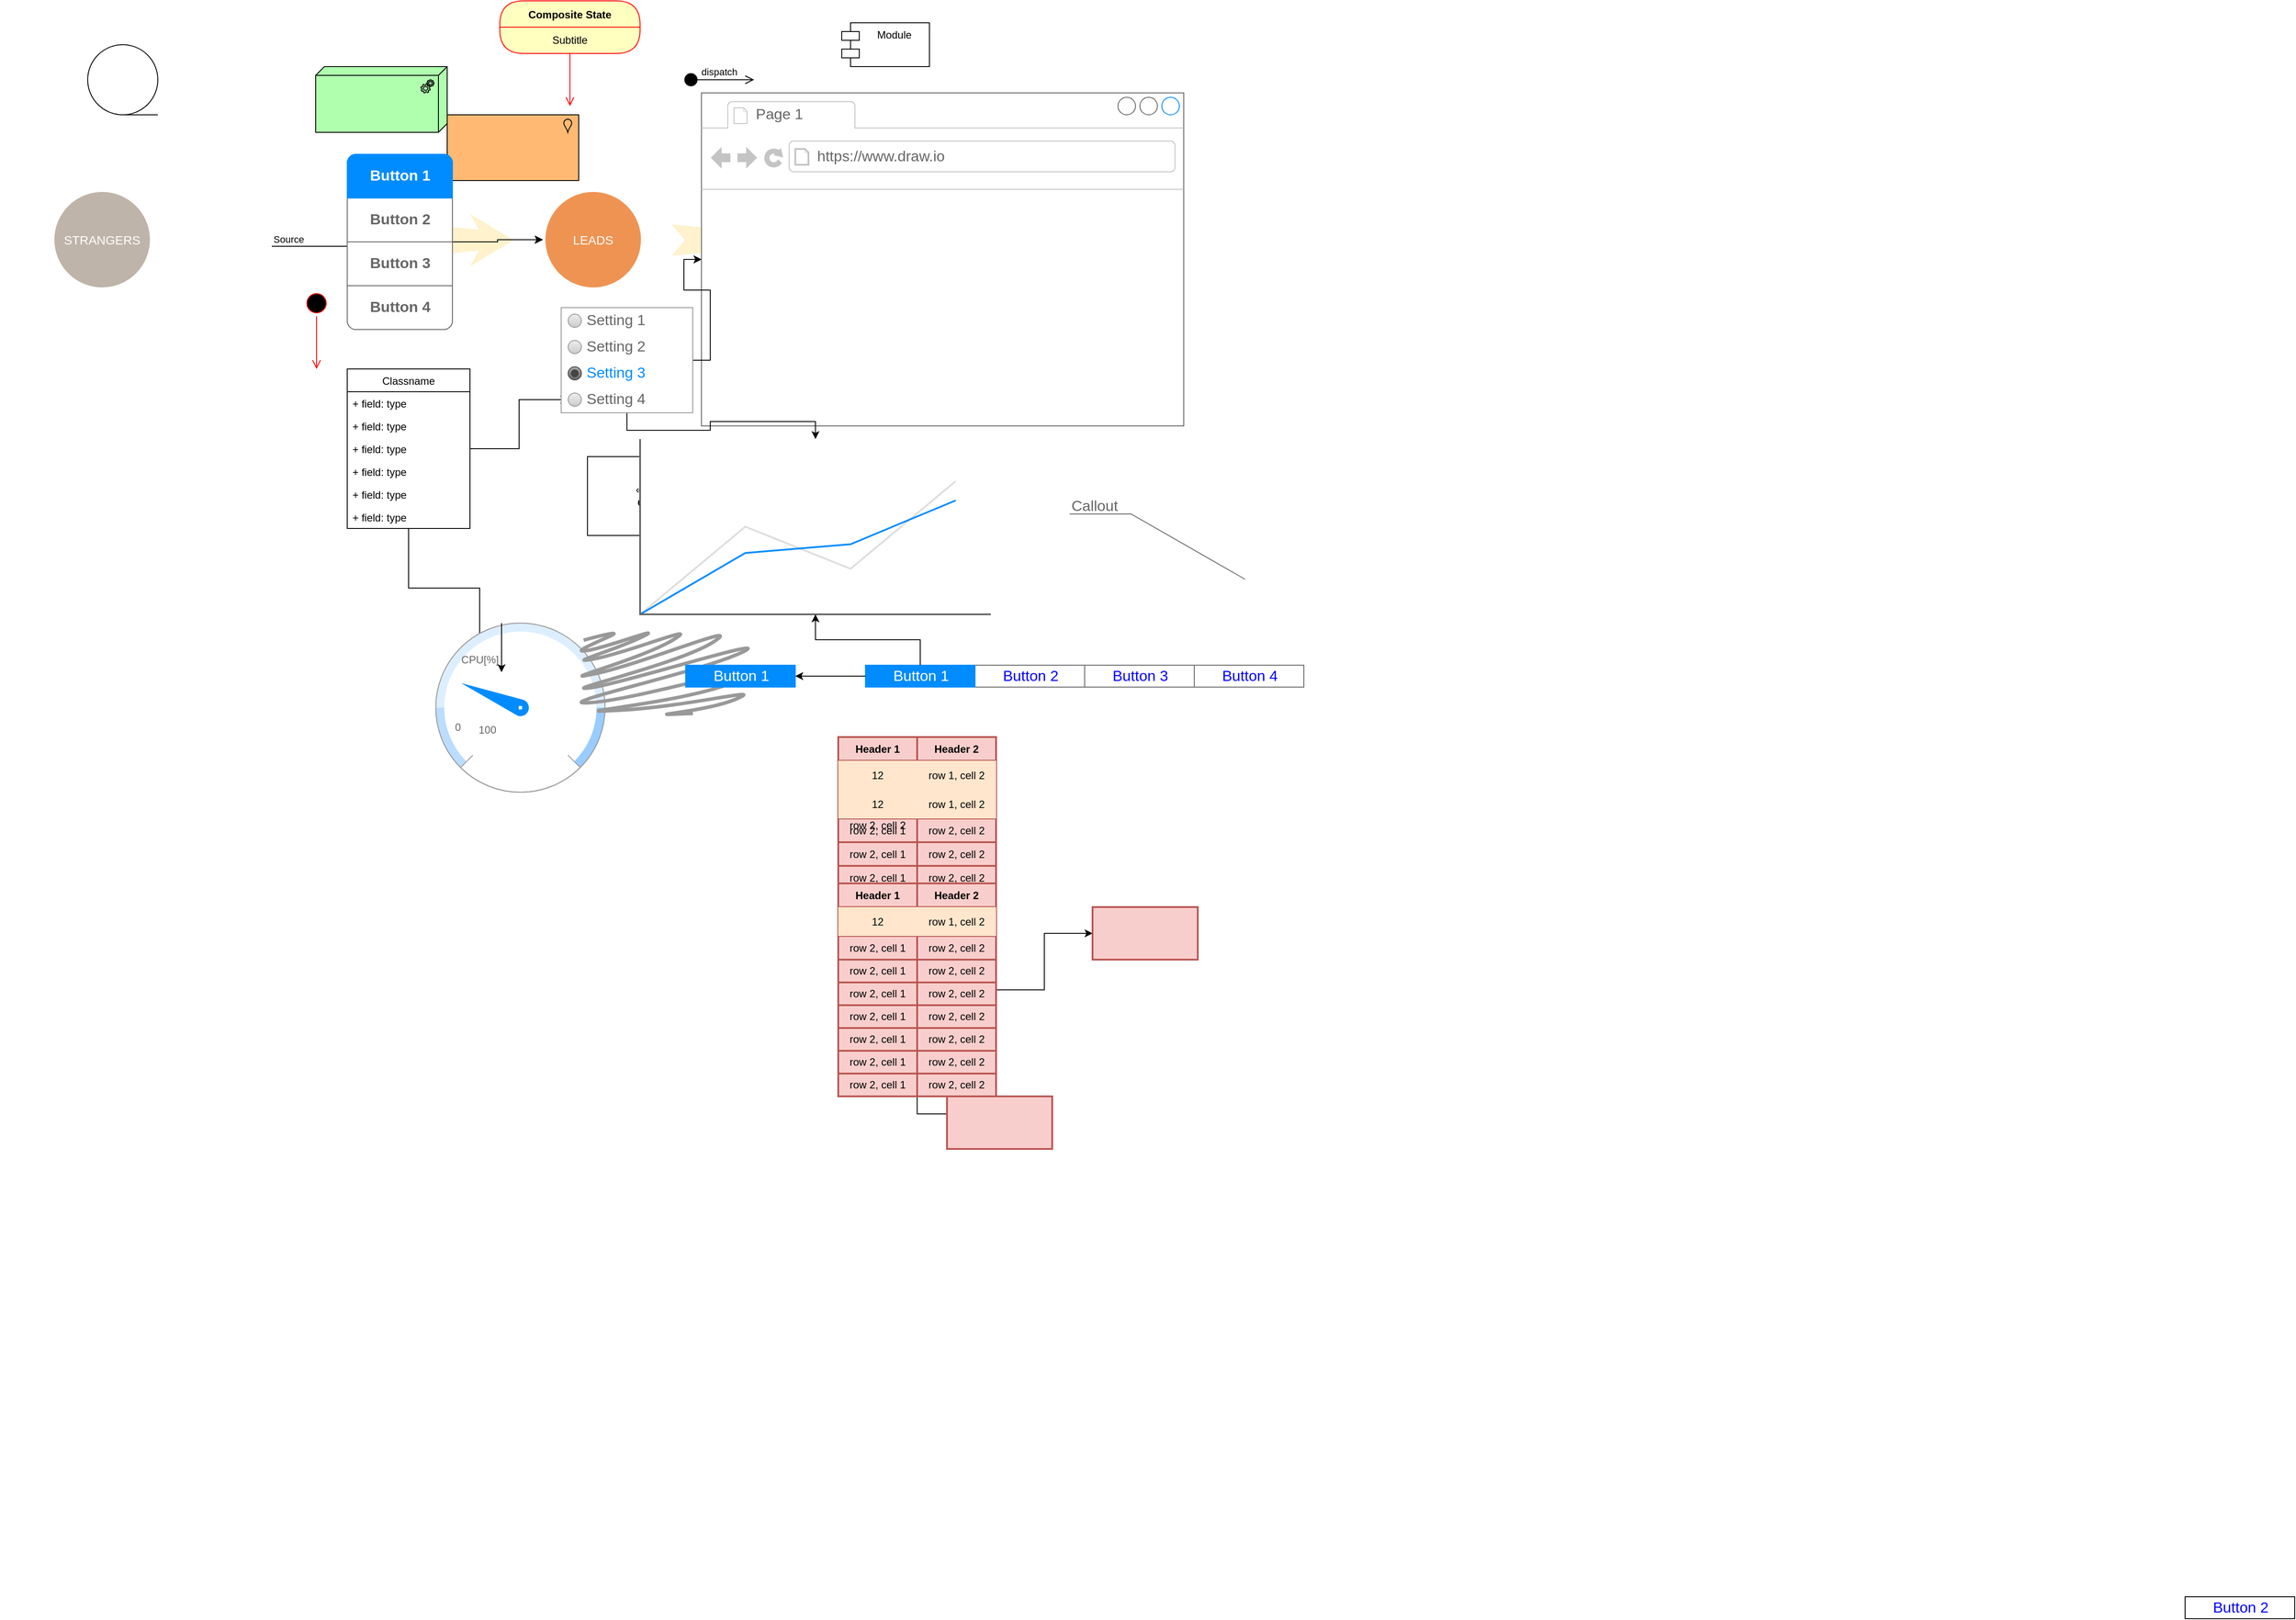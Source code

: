 <mxfile version="20.6.2" type="github">
  <diagram name="Page-1" id="12e1b939-464a-85fe-373e-61e167be1490">
    <mxGraphModel dx="677" dy="490" grid="1" gridSize="10" guides="1" tooltips="1" connect="1" arrows="1" fold="1" page="1" pageScale="1.5" pageWidth="1169" pageHeight="826" background="none" math="0" shadow="0">
      <root>
        <mxCell id="0" />
        <mxCell id="1" parent="0" />
        <mxCell id="60da8b9f42644d3a-3" value="ATTRACT" style="text;html=1;strokeColor=none;fillColor=none;align=center;verticalAlign=middle;whiteSpace=wrap;rounded=0;shadow=0;fontSize=27;fontColor=#FFFFFF;fontStyle=1" parent="1" vertex="1">
          <mxGeometry x="200" y="480" width="280" height="60" as="geometry" />
        </mxCell>
        <mxCell id="60da8b9f42644d3a-4" value="Blog&lt;div&gt;Keywords&lt;/div&gt;&lt;div&gt;Social Media&lt;/div&gt;" style="text;html=1;strokeColor=none;fillColor=none;align=center;verticalAlign=middle;whiteSpace=wrap;rounded=0;shadow=0;fontSize=14;fontColor=#FFFFFF;" parent="1" vertex="1">
          <mxGeometry x="316" y="725" width="280" height="90" as="geometry" />
        </mxCell>
        <mxCell id="60da8b9f42644d3a-6" value="" style="line;strokeWidth=2;html=1;rounded=0;shadow=0;fontSize=27;align=center;fillColor=none;strokeColor=#FFFFFF;" parent="1" vertex="1">
          <mxGeometry x="336" y="485" width="240" height="10" as="geometry" />
        </mxCell>
        <mxCell id="60da8b9f42644d3a-7" value="" style="line;strokeWidth=2;html=1;rounded=0;shadow=0;fontSize=27;align=center;fillColor=none;strokeColor=#FFFFFF;" parent="1" vertex="1">
          <mxGeometry x="336" y="705" width="240" height="10" as="geometry" />
        </mxCell>
        <mxCell id="60da8b9f42644d3a-8" value="STRANGERS" style="ellipse;whiteSpace=wrap;html=1;rounded=0;shadow=0;strokeWidth=6;fontSize=14;align=center;fillColor=#BFB4A9;strokeColor=#FFFFFF;fontColor=#FFFFFF;" parent="1" vertex="1">
          <mxGeometry x="259" y="545" width="115" height="115" as="geometry" />
        </mxCell>
        <mxCell id="60da8b9f42644d3a-18" value="CONVERT" style="text;html=1;strokeColor=none;fillColor=none;align=center;verticalAlign=middle;whiteSpace=wrap;rounded=0;shadow=0;fontSize=27;fontColor=#FFFFFF;fontStyle=1" parent="1" vertex="1">
          <mxGeometry x="596" y="425" width="280" height="60" as="geometry" />
        </mxCell>
        <mxCell id="60da8b9f42644d3a-19" value="Forms&lt;div&gt;Calls-to-Action&lt;/div&gt;&lt;div&gt;Landing Pages&lt;/div&gt;" style="text;html=1;strokeColor=none;fillColor=none;align=center;verticalAlign=middle;whiteSpace=wrap;rounded=0;shadow=0;fontSize=14;fontColor=#FFFFFF;" parent="1" vertex="1">
          <mxGeometry x="421" y="885" width="280" height="90" as="geometry" />
        </mxCell>
        <mxCell id="60da8b9f42644d3a-20" value="" style="line;strokeWidth=2;html=1;rounded=0;shadow=0;fontSize=27;align=center;fillColor=none;strokeColor=#FFFFFF;" parent="1" vertex="1">
          <mxGeometry x="616" y="485" width="240" height="10" as="geometry" />
        </mxCell>
        <mxCell id="60da8b9f42644d3a-21" value="" style="line;strokeWidth=2;html=1;rounded=0;shadow=0;fontSize=27;align=center;fillColor=none;strokeColor=#FFFFFF;" parent="1" vertex="1">
          <mxGeometry x="616" y="705" width="240" height="10" as="geometry" />
        </mxCell>
        <mxCell id="60da8b9f42644d3a-23" value="" style="html=1;shadow=0;dashed=0;align=center;verticalAlign=middle;shape=mxgraph.arrows2.stylisedArrow;dy=0.6;dx=40;notch=15;feather=0.4;rounded=0;strokeWidth=1;fontSize=27;strokeColor=none;fillColor=#fff2cc;" parent="1" vertex="1">
          <mxGeometry x="686" y="573" width="100" height="60" as="geometry" />
        </mxCell>
        <mxCell id="60da8b9f42644d3a-25" value="CLOSE" style="text;html=1;strokeColor=none;fillColor=none;align=center;verticalAlign=middle;whiteSpace=wrap;rounded=0;shadow=0;fontSize=27;fontColor=#FFFFFF;fontStyle=1" parent="1" vertex="1">
          <mxGeometry x="876" y="425" width="280" height="60" as="geometry" />
        </mxCell>
        <mxCell id="60da8b9f42644d3a-26" value="Email&lt;div&gt;Signals&lt;/div&gt;&lt;div&gt;Workflows&lt;/div&gt;" style="text;html=1;strokeColor=none;fillColor=none;align=center;verticalAlign=middle;whiteSpace=wrap;rounded=0;shadow=0;fontSize=14;fontColor=#FFFFFF;" parent="1" vertex="1">
          <mxGeometry x="610" y="930" width="280" height="90" as="geometry" />
        </mxCell>
        <mxCell id="60da8b9f42644d3a-27" value="" style="line;strokeWidth=2;html=1;rounded=0;shadow=0;fontSize=27;align=center;fillColor=none;strokeColor=#FFFFFF;" parent="1" vertex="1">
          <mxGeometry x="896" y="485" width="240" height="10" as="geometry" />
        </mxCell>
        <mxCell id="60da8b9f42644d3a-28" value="" style="line;strokeWidth=2;html=1;rounded=0;shadow=0;fontSize=27;align=center;fillColor=none;strokeColor=#FFFFFF;" parent="1" vertex="1">
          <mxGeometry x="896" y="705" width="240" height="10" as="geometry" />
        </mxCell>
        <mxCell id="60da8b9f42644d3a-29" value="LEADS" style="ellipse;whiteSpace=wrap;html=1;rounded=0;shadow=0;strokeWidth=6;fontSize=14;align=center;fillColor=#EF9353;strokeColor=#FFFFFF;fontColor=#FFFFFF;" parent="1" vertex="1">
          <mxGeometry x="819" y="545" width="115" height="115" as="geometry" />
        </mxCell>
        <mxCell id="60da8b9f42644d3a-30" value="" style="html=1;shadow=0;dashed=0;align=center;verticalAlign=middle;shape=mxgraph.arrows2.stylisedArrow;dy=0.6;dx=40;notch=15;feather=0.4;rounded=0;strokeWidth=1;fontSize=27;strokeColor=none;fillColor=#fff2cc;" parent="1" vertex="1">
          <mxGeometry x="966" y="573" width="100" height="60" as="geometry" />
        </mxCell>
        <mxCell id="60da8b9f42644d3a-33" value="Events&lt;div&gt;Social Inbox&lt;/div&gt;&lt;div&gt;Smart Content&lt;/div&gt;" style="text;html=1;strokeColor=none;fillColor=none;align=center;verticalAlign=middle;whiteSpace=wrap;rounded=0;shadow=0;fontSize=14;fontColor=#FFFFFF;" parent="1" vertex="1">
          <mxGeometry x="1156" y="725" width="280" height="90" as="geometry" />
        </mxCell>
        <mxCell id="60da8b9f42644d3a-34" value="" style="line;strokeWidth=2;html=1;rounded=0;shadow=0;fontSize=27;align=center;fillColor=none;strokeColor=#FFFFFF;" parent="1" vertex="1">
          <mxGeometry x="1176" y="485" width="240" height="10" as="geometry" />
        </mxCell>
        <mxCell id="60da8b9f42644d3a-35" value="" style="line;strokeWidth=2;html=1;rounded=0;shadow=0;fontSize=27;align=center;fillColor=none;strokeColor=#FFFFFF;" parent="1" vertex="1">
          <mxGeometry x="1176" y="705" width="240" height="10" as="geometry" />
        </mxCell>
        <mxCell id="60da8b9f42644d3a-36" value="CUSTOMERS" style="ellipse;whiteSpace=wrap;html=1;rounded=0;shadow=0;strokeWidth=6;fontSize=14;align=center;fillColor=#68B85C;strokeColor=#FFFFFF;fontColor=#FFFFFF;" parent="1" vertex="1">
          <mxGeometry x="1099" y="545" width="115" height="115" as="geometry" />
        </mxCell>
        <mxCell id="60da8b9f42644d3a-37" value="" style="html=1;shadow=0;dashed=0;align=center;verticalAlign=middle;shape=mxgraph.arrows2.stylisedArrow;dy=0.6;dx=40;notch=15;feather=0.4;rounded=0;strokeWidth=1;fontSize=27;strokeColor=none;fillColor=#fff2cc;" parent="1" vertex="1">
          <mxGeometry x="1246" y="573" width="100" height="60" as="geometry" />
        </mxCell>
        <mxCell id="60da8b9f42644d3a-38" value="PROMOTERS" style="ellipse;whiteSpace=wrap;html=1;rounded=0;shadow=0;strokeWidth=6;fontSize=14;align=center;fillColor=#BF639A;strokeColor=#FFFFFF;fontColor=#FFFFFF;" parent="1" vertex="1">
          <mxGeometry x="1379" y="545" width="115" height="115" as="geometry" />
        </mxCell>
        <mxCell id="-L0f4P5Edghjcs6gkiiB-1" value="" style="shape=tapeData;whiteSpace=wrap;html=1;perimeter=ellipsePerimeter;" vertex="1" parent="1">
          <mxGeometry x="300" y="380" width="80" height="80" as="geometry" />
        </mxCell>
        <mxCell id="-L0f4P5Edghjcs6gkiiB-2" value="" style="endArrow=classic;html=1;rounded=0;" edge="1" parent="1">
          <mxGeometry relative="1" as="geometry">
            <mxPoint x="510" y="610" as="sourcePoint" />
            <mxPoint x="670" y="610" as="targetPoint" />
          </mxGeometry>
        </mxCell>
        <mxCell id="-L0f4P5Edghjcs6gkiiB-4" value="Source" style="edgeLabel;resizable=0;html=1;align=left;verticalAlign=bottom;" connectable="0" vertex="1" parent="-L0f4P5Edghjcs6gkiiB-2">
          <mxGeometry x="-1" relative="1" as="geometry" />
        </mxCell>
        <mxCell id="-L0f4P5Edghjcs6gkiiB-5" value="Target" style="edgeLabel;resizable=0;html=1;align=right;verticalAlign=bottom;" connectable="0" vertex="1" parent="-L0f4P5Edghjcs6gkiiB-2">
          <mxGeometry x="1" relative="1" as="geometry" />
        </mxCell>
        <mxCell id="-L0f4P5Edghjcs6gkiiB-111" value="" style="edgeStyle=orthogonalEdgeStyle;rounded=0;orthogonalLoop=1;jettySize=auto;html=1;" edge="1" parent="1" source="-L0f4P5Edghjcs6gkiiB-6" target="-L0f4P5Edghjcs6gkiiB-37">
          <mxGeometry relative="1" as="geometry" />
        </mxCell>
        <mxCell id="-L0f4P5Edghjcs6gkiiB-120" value="" style="edgeStyle=orthogonalEdgeStyle;rounded=0;orthogonalLoop=1;jettySize=auto;html=1;" edge="1" parent="1" source="-L0f4P5Edghjcs6gkiiB-6" target="-L0f4P5Edghjcs6gkiiB-34">
          <mxGeometry relative="1" as="geometry" />
        </mxCell>
        <mxCell id="-L0f4P5Edghjcs6gkiiB-6" value="Classname" style="swimlane;fontStyle=0;childLayout=stackLayout;horizontal=1;startSize=26;fillColor=none;horizontalStack=0;resizeParent=1;resizeParentMax=0;resizeLast=0;collapsible=1;marginBottom=0;" vertex="1" parent="1">
          <mxGeometry x="596" y="750" width="140" height="182" as="geometry">
            <mxRectangle x="596" y="750" width="100" height="30" as="alternateBounds" />
          </mxGeometry>
        </mxCell>
        <mxCell id="-L0f4P5Edghjcs6gkiiB-7" value="+ field: type" style="text;strokeColor=none;fillColor=none;align=left;verticalAlign=top;spacingLeft=4;spacingRight=4;overflow=hidden;rotatable=0;points=[[0,0.5],[1,0.5]];portConstraint=eastwest;" vertex="1" parent="-L0f4P5Edghjcs6gkiiB-6">
          <mxGeometry y="26" width="140" height="26" as="geometry" />
        </mxCell>
        <mxCell id="-L0f4P5Edghjcs6gkiiB-8" value="+ field: type" style="text;strokeColor=none;fillColor=none;align=left;verticalAlign=top;spacingLeft=4;spacingRight=4;overflow=hidden;rotatable=0;points=[[0,0.5],[1,0.5]];portConstraint=eastwest;" vertex="1" parent="-L0f4P5Edghjcs6gkiiB-6">
          <mxGeometry y="52" width="140" height="26" as="geometry" />
        </mxCell>
        <mxCell id="-L0f4P5Edghjcs6gkiiB-9" value="+ field: type" style="text;strokeColor=none;fillColor=none;align=left;verticalAlign=top;spacingLeft=4;spacingRight=4;overflow=hidden;rotatable=0;points=[[0,0.5],[1,0.5]];portConstraint=eastwest;" vertex="1" parent="-L0f4P5Edghjcs6gkiiB-6">
          <mxGeometry y="78" width="140" height="26" as="geometry" />
        </mxCell>
        <mxCell id="-L0f4P5Edghjcs6gkiiB-122" value="+ field: type" style="text;strokeColor=none;fillColor=none;align=left;verticalAlign=top;spacingLeft=4;spacingRight=4;overflow=hidden;rotatable=0;points=[[0,0.5],[1,0.5]];portConstraint=eastwest;" vertex="1" parent="-L0f4P5Edghjcs6gkiiB-6">
          <mxGeometry y="104" width="140" height="26" as="geometry" />
        </mxCell>
        <mxCell id="-L0f4P5Edghjcs6gkiiB-121" value="+ field: type" style="text;strokeColor=none;fillColor=none;align=left;verticalAlign=top;spacingLeft=4;spacingRight=4;overflow=hidden;rotatable=0;points=[[0,0.5],[1,0.5]];portConstraint=eastwest;" vertex="1" parent="-L0f4P5Edghjcs6gkiiB-6">
          <mxGeometry y="130" width="140" height="26" as="geometry" />
        </mxCell>
        <mxCell id="-L0f4P5Edghjcs6gkiiB-107" value="+ field: type" style="text;strokeColor=none;fillColor=none;align=left;verticalAlign=top;spacingLeft=4;spacingRight=4;overflow=hidden;rotatable=0;points=[[0,0.5],[1,0.5]];portConstraint=eastwest;" vertex="1" parent="-L0f4P5Edghjcs6gkiiB-6">
          <mxGeometry y="156" width="140" height="26" as="geometry" />
        </mxCell>
        <mxCell id="-L0f4P5Edghjcs6gkiiB-10" value="&amp;laquo;Annotation&amp;raquo;&lt;br/&gt;&lt;b&gt;Component&lt;/b&gt;" style="html=1;dropTarget=0;" vertex="1" parent="1">
          <mxGeometry x="870" y="850" width="180" height="90" as="geometry" />
        </mxCell>
        <mxCell id="-L0f4P5Edghjcs6gkiiB-11" value="" style="shape=module;jettyWidth=8;jettyHeight=4;" vertex="1" parent="-L0f4P5Edghjcs6gkiiB-10">
          <mxGeometry x="1" width="20" height="20" relative="1" as="geometry">
            <mxPoint x="-27" y="7" as="offset" />
          </mxGeometry>
        </mxCell>
        <mxCell id="-L0f4P5Edghjcs6gkiiB-12" value="" style="ellipse;html=1;shape=startState;fillColor=#000000;strokeColor=#ff0000;" vertex="1" parent="1">
          <mxGeometry x="546" y="660" width="30" height="30" as="geometry" />
        </mxCell>
        <mxCell id="-L0f4P5Edghjcs6gkiiB-13" value="" style="edgeStyle=orthogonalEdgeStyle;html=1;verticalAlign=bottom;endArrow=open;endSize=8;strokeColor=#ff0000;rounded=0;" edge="1" source="-L0f4P5Edghjcs6gkiiB-12" parent="1">
          <mxGeometry relative="1" as="geometry">
            <mxPoint x="561" y="750" as="targetPoint" />
          </mxGeometry>
        </mxCell>
        <mxCell id="-L0f4P5Edghjcs6gkiiB-14" value="" style="html=1;outlineConnect=0;whiteSpace=wrap;fillColor=#FFB973;shape=mxgraph.archimate3.application;appType=location;archiType=square;" vertex="1" parent="1">
          <mxGeometry x="710" y="460" width="150" height="75" as="geometry" />
        </mxCell>
        <mxCell id="-L0f4P5Edghjcs6gkiiB-15" value="" style="html=1;outlineConnect=0;whiteSpace=wrap;fillColor=#AFFFAF;shape=mxgraph.archimate3.tech;techType=equipment;" vertex="1" parent="1">
          <mxGeometry x="560" y="405" width="150" height="75" as="geometry" />
        </mxCell>
        <mxCell id="-L0f4P5Edghjcs6gkiiB-16" value="dispatch" style="html=1;verticalAlign=bottom;startArrow=circle;startFill=1;endArrow=open;startSize=6;endSize=8;rounded=0;" edge="1" parent="1">
          <mxGeometry width="80" relative="1" as="geometry">
            <mxPoint x="980" y="420" as="sourcePoint" />
            <mxPoint x="1060" y="420" as="targetPoint" />
          </mxGeometry>
        </mxCell>
        <mxCell id="-L0f4P5Edghjcs6gkiiB-17" value="Composite State" style="swimlane;fontStyle=1;align=center;verticalAlign=middle;childLayout=stackLayout;horizontal=1;startSize=30;horizontalStack=0;resizeParent=0;resizeLast=1;container=0;fontColor=#000000;collapsible=0;rounded=1;arcSize=30;strokeColor=#ff0000;fillColor=#ffffc0;swimlaneFillColor=#ffffc0;dropTarget=0;" vertex="1" parent="1">
          <mxGeometry x="770" y="330" width="160" height="60" as="geometry" />
        </mxCell>
        <mxCell id="-L0f4P5Edghjcs6gkiiB-18" value="Subtitle" style="text;html=1;strokeColor=none;fillColor=none;align=center;verticalAlign=middle;spacingLeft=4;spacingRight=4;whiteSpace=wrap;overflow=hidden;rotatable=0;fontColor=#000000;" vertex="1" parent="-L0f4P5Edghjcs6gkiiB-17">
          <mxGeometry y="30" width="160" height="30" as="geometry" />
        </mxCell>
        <mxCell id="-L0f4P5Edghjcs6gkiiB-19" value="" style="edgeStyle=orthogonalEdgeStyle;html=1;verticalAlign=bottom;endArrow=open;endSize=8;strokeColor=#ff0000;rounded=0;" edge="1" source="-L0f4P5Edghjcs6gkiiB-17" parent="1">
          <mxGeometry relative="1" as="geometry">
            <mxPoint x="850" y="450" as="targetPoint" />
          </mxGeometry>
        </mxCell>
        <mxCell id="-L0f4P5Edghjcs6gkiiB-20" value="Module" style="shape=module;align=left;spacingLeft=20;align=center;verticalAlign=top;" vertex="1" parent="1">
          <mxGeometry x="1160" y="355" width="100" height="50" as="geometry" />
        </mxCell>
        <mxCell id="-L0f4P5Edghjcs6gkiiB-112" value="" style="edgeStyle=orthogonalEdgeStyle;rounded=0;orthogonalLoop=1;jettySize=auto;html=1;" edge="1" parent="1" source="-L0f4P5Edghjcs6gkiiB-21" target="60da8b9f42644d3a-29">
          <mxGeometry relative="1" as="geometry" />
        </mxCell>
        <mxCell id="-L0f4P5Edghjcs6gkiiB-113" value="" style="edgeStyle=orthogonalEdgeStyle;rounded=0;orthogonalLoop=1;jettySize=auto;html=1;" edge="1" parent="1" source="-L0f4P5Edghjcs6gkiiB-21" target="60da8b9f42644d3a-29">
          <mxGeometry relative="1" as="geometry" />
        </mxCell>
        <mxCell id="-L0f4P5Edghjcs6gkiiB-114" value="" style="edgeStyle=orthogonalEdgeStyle;rounded=0;orthogonalLoop=1;jettySize=auto;html=1;" edge="1" parent="1" source="-L0f4P5Edghjcs6gkiiB-21" target="60da8b9f42644d3a-29">
          <mxGeometry relative="1" as="geometry" />
        </mxCell>
        <mxCell id="-L0f4P5Edghjcs6gkiiB-115" value="" style="edgeStyle=orthogonalEdgeStyle;rounded=0;orthogonalLoop=1;jettySize=auto;html=1;" edge="1" parent="1" source="-L0f4P5Edghjcs6gkiiB-21" target="60da8b9f42644d3a-29">
          <mxGeometry relative="1" as="geometry" />
        </mxCell>
        <mxCell id="-L0f4P5Edghjcs6gkiiB-116" value="" style="edgeStyle=orthogonalEdgeStyle;rounded=0;orthogonalLoop=1;jettySize=auto;html=1;" edge="1" parent="1" source="-L0f4P5Edghjcs6gkiiB-21" target="60da8b9f42644d3a-29">
          <mxGeometry relative="1" as="geometry" />
        </mxCell>
        <mxCell id="-L0f4P5Edghjcs6gkiiB-21" value="" style="strokeWidth=1;shadow=0;dashed=0;align=center;html=1;shape=mxgraph.mockup.rrect;rSize=10;strokeColor=#666666;" vertex="1" parent="1">
          <mxGeometry x="596" y="505" width="120" height="200" as="geometry" />
        </mxCell>
        <mxCell id="-L0f4P5Edghjcs6gkiiB-22" value="Button 2" style="strokeColor=inherit;fillColor=inherit;gradientColor=inherit;strokeWidth=1;shadow=0;dashed=0;align=center;html=1;shape=mxgraph.mockup.rrect;rSize=0;fontSize=17;fontColor=#666666;fontStyle=1;resizeWidth=1;" vertex="1" parent="-L0f4P5Edghjcs6gkiiB-21">
          <mxGeometry width="120" height="50" relative="1" as="geometry">
            <mxPoint y="50" as="offset" />
          </mxGeometry>
        </mxCell>
        <mxCell id="-L0f4P5Edghjcs6gkiiB-23" value="Button 3" style="strokeColor=inherit;fillColor=inherit;gradientColor=inherit;strokeWidth=1;shadow=0;dashed=0;align=center;html=1;shape=mxgraph.mockup.rrect;rSize=0;fontSize=17;fontColor=#666666;fontStyle=1;resizeWidth=1;" vertex="1" parent="-L0f4P5Edghjcs6gkiiB-21">
          <mxGeometry width="120" height="50" relative="1" as="geometry">
            <mxPoint y="100" as="offset" />
          </mxGeometry>
        </mxCell>
        <mxCell id="-L0f4P5Edghjcs6gkiiB-24" value="Button 4" style="strokeColor=inherit;fillColor=inherit;gradientColor=inherit;strokeWidth=1;shadow=0;dashed=0;align=center;html=1;shape=mxgraph.mockup.bottomButton;rSize=10;fontSize=17;fontColor=#666666;fontStyle=1;resizeWidth=1;" vertex="1" parent="-L0f4P5Edghjcs6gkiiB-21">
          <mxGeometry y="1" width="120" height="50" relative="1" as="geometry">
            <mxPoint y="-50" as="offset" />
          </mxGeometry>
        </mxCell>
        <mxCell id="-L0f4P5Edghjcs6gkiiB-25" value="Button 1" style="strokeWidth=1;shadow=0;dashed=0;align=center;html=1;shape=mxgraph.mockup.topButton;rSize=10;fontSize=17;fontColor=#ffffff;fontStyle=1;fillColor=#008cff;strokeColor=#008cff;resizeWidth=1;" vertex="1" parent="-L0f4P5Edghjcs6gkiiB-21">
          <mxGeometry width="120" height="50" relative="1" as="geometry" />
        </mxCell>
        <mxCell id="-L0f4P5Edghjcs6gkiiB-26" value="" style="strokeWidth=1;shadow=0;dashed=0;align=center;html=1;shape=mxgraph.mockup.containers.browserWindow;rSize=0;strokeColor=#666666;strokeColor2=#008cff;strokeColor3=#c4c4c4;mainText=,;recursiveResize=0;" vertex="1" parent="1">
          <mxGeometry x="1000" y="435" width="550" height="380" as="geometry" />
        </mxCell>
        <mxCell id="-L0f4P5Edghjcs6gkiiB-27" value="Page 1" style="strokeWidth=1;shadow=0;dashed=0;align=center;html=1;shape=mxgraph.mockup.containers.anchor;fontSize=17;fontColor=#666666;align=left;" vertex="1" parent="-L0f4P5Edghjcs6gkiiB-26">
          <mxGeometry x="60" y="12" width="110" height="26" as="geometry" />
        </mxCell>
        <mxCell id="-L0f4P5Edghjcs6gkiiB-28" value="https://www.draw.io" style="strokeWidth=1;shadow=0;dashed=0;align=center;html=1;shape=mxgraph.mockup.containers.anchor;rSize=0;fontSize=17;fontColor=#666666;align=left;" vertex="1" parent="-L0f4P5Edghjcs6gkiiB-26">
          <mxGeometry x="130" y="60" width="250" height="26" as="geometry" />
        </mxCell>
        <mxCell id="-L0f4P5Edghjcs6gkiiB-117" value="" style="edgeStyle=orthogonalEdgeStyle;rounded=0;orthogonalLoop=1;jettySize=auto;html=1;" edge="1" parent="1" source="-L0f4P5Edghjcs6gkiiB-29" target="-L0f4P5Edghjcs6gkiiB-26">
          <mxGeometry relative="1" as="geometry" />
        </mxCell>
        <mxCell id="-L0f4P5Edghjcs6gkiiB-118" value="" style="edgeStyle=orthogonalEdgeStyle;rounded=0;orthogonalLoop=1;jettySize=auto;html=1;" edge="1" parent="1" source="-L0f4P5Edghjcs6gkiiB-29" target="-L0f4P5Edghjcs6gkiiB-35">
          <mxGeometry relative="1" as="geometry" />
        </mxCell>
        <mxCell id="-L0f4P5Edghjcs6gkiiB-119" value="" style="edgeStyle=orthogonalEdgeStyle;rounded=0;orthogonalLoop=1;jettySize=auto;html=1;" edge="1" parent="1" source="-L0f4P5Edghjcs6gkiiB-29" target="-L0f4P5Edghjcs6gkiiB-26">
          <mxGeometry relative="1" as="geometry" />
        </mxCell>
        <mxCell id="-L0f4P5Edghjcs6gkiiB-29" value="" style="strokeWidth=1;shadow=0;dashed=0;align=center;html=1;shape=mxgraph.mockup.forms.rrect;rSize=0;strokeColor=#999999;fillColor=#ffffff;recursiveResize=0;" vertex="1" parent="1">
          <mxGeometry x="840" y="680" width="150" height="120" as="geometry" />
        </mxCell>
        <mxCell id="-L0f4P5Edghjcs6gkiiB-30" value="Setting 1" style="shape=ellipse;rSize=0;fillColor=#eeeeee;strokeColor=#999999;gradientColor=#cccccc;html=1;align=left;spacingLeft=4;fontSize=17;fontColor=#666666;labelPosition=right;" vertex="1" parent="-L0f4P5Edghjcs6gkiiB-29">
          <mxGeometry x="8" y="7.5" width="15" height="15" as="geometry" />
        </mxCell>
        <mxCell id="-L0f4P5Edghjcs6gkiiB-31" value="Setting 2" style="shape=ellipse;rSize=0;fillColor=#eeeeee;strokeColor=#999999;gradientColor=#cccccc;html=1;align=left;spacingLeft=4;fontSize=17;fontColor=#666666;labelPosition=right;" vertex="1" parent="-L0f4P5Edghjcs6gkiiB-29">
          <mxGeometry x="8" y="37.5" width="15" height="15" as="geometry" />
        </mxCell>
        <mxCell id="-L0f4P5Edghjcs6gkiiB-32" value="Setting 3" style="shape=ellipse;rSize=0;fillColor=#aaaaaa;strokeColor=#444444;gradientColor=#666666;html=1;align=left;spacingLeft=4;fontSize=17;fontColor=#008cff;labelPosition=right;" vertex="1" parent="-L0f4P5Edghjcs6gkiiB-29">
          <mxGeometry x="8" y="67.5" width="15" height="15" as="geometry" />
        </mxCell>
        <mxCell id="-L0f4P5Edghjcs6gkiiB-33" value="" style="shape=ellipse;fillColor=#444444;strokeColor=none;html=1;" vertex="1" parent="-L0f4P5Edghjcs6gkiiB-32">
          <mxGeometry x="3" y="3" width="9" height="9" as="geometry" />
        </mxCell>
        <mxCell id="-L0f4P5Edghjcs6gkiiB-34" value="Setting 4" style="shape=ellipse;rSize=0;fillColor=#eeeeee;strokeColor=#999999;gradientColor=#cccccc;html=1;align=left;spacingLeft=4;fontSize=17;fontColor=#666666;labelPosition=right;" vertex="1" parent="-L0f4P5Edghjcs6gkiiB-29">
          <mxGeometry x="8" y="97.5" width="15" height="15" as="geometry" />
        </mxCell>
        <mxCell id="-L0f4P5Edghjcs6gkiiB-35" value="" style="verticalLabelPosition=bottom;shadow=0;dashed=0;align=center;html=1;verticalAlign=top;strokeWidth=1;shape=mxgraph.mockup.graphics.lineChart;strokeColor=none;strokeColor2=#666666;strokeColor3=#008cff;strokeColor4=#dddddd;" vertex="1" parent="1">
          <mxGeometry x="930" y="830" width="400" height="200" as="geometry" />
        </mxCell>
        <mxCell id="-L0f4P5Edghjcs6gkiiB-36" value="" style="verticalLabelPosition=bottom;shadow=0;dashed=0;align=center;html=1;verticalAlign=top;strokeWidth=1;shape=mxgraph.mockup.graphics.gauge;fillColor=#ffffff;strokeColor=#999999;gaugePos=25;scaleColors=#bbddff,#ddeeff,#99ccff;gaugeLabels=,,;needleColor=#008cff;" vertex="1" parent="1">
          <mxGeometry x="697" y="1040" width="193" height="193" as="geometry" />
        </mxCell>
        <mxCell id="-L0f4P5Edghjcs6gkiiB-37" value="CPU[%]" style="strokeWidth=1;shadow=0;dashed=0;align=center;html=1;shape=mxgraph.mockup.graphics.anchor;fontColor=#666666;" vertex="1" parent="-L0f4P5Edghjcs6gkiiB-36">
          <mxGeometry x="25" y="28" width="50" height="28" as="geometry" />
        </mxCell>
        <mxCell id="-L0f4P5Edghjcs6gkiiB-38" value="0" style="strokeWidth=1;shadow=0;dashed=0;align=center;html=1;shape=mxgraph.mockup.graphics.anchor;align=left;fontColor=#666666;" vertex="1" parent="-L0f4P5Edghjcs6gkiiB-36">
          <mxGeometry x="20" y="105" width="50" height="28" as="geometry" />
        </mxCell>
        <mxCell id="-L0f4P5Edghjcs6gkiiB-39" value="100" style="strokeWidth=1;shadow=0;dashed=0;align=center;html=1;shape=mxgraph.mockup.graphics.anchor;align=right;fontColor=#666666;" vertex="1" parent="-L0f4P5Edghjcs6gkiiB-36">
          <mxGeometry x="30" y="110" width="40" height="23" as="geometry" />
        </mxCell>
        <mxCell id="-L0f4P5Edghjcs6gkiiB-109" style="edgeStyle=orthogonalEdgeStyle;rounded=0;orthogonalLoop=1;jettySize=auto;html=1;" edge="1" parent="-L0f4P5Edghjcs6gkiiB-36" source="-L0f4P5Edghjcs6gkiiB-36" target="-L0f4P5Edghjcs6gkiiB-37">
          <mxGeometry relative="1" as="geometry">
            <Array as="points">
              <mxPoint x="72" y="42" />
              <mxPoint x="72" y="42" />
            </Array>
          </mxGeometry>
        </mxCell>
        <mxCell id="-L0f4P5Edghjcs6gkiiB-40" value="" style="shape=mxgraph.mockup.markup.scratchOut;shadow=0;dashed=0;html=1;strokeColor=#999999;strokeWidth=4;" vertex="1" parent="1">
          <mxGeometry x="858" y="1050" width="200" height="100" as="geometry" />
        </mxCell>
        <mxCell id="-L0f4P5Edghjcs6gkiiB-41" value="" style="strokeWidth=1;shadow=0;dashed=0;align=center;html=1;shape=mxgraph.mockup.text.rrect;rSize=0;strokeColor=#666666;" vertex="1" parent="1">
          <mxGeometry x="1187" y="1088" width="500" height="25" as="geometry" />
        </mxCell>
        <mxCell id="-L0f4P5Edghjcs6gkiiB-42" value="Button 2" style="strokeColor=inherit;fillColor=inherit;gradientColor=inherit;strokeWidth=1;shadow=0;dashed=0;align=center;html=1;shape=mxgraph.mockup.text.rrect;rSize=0;fontSize=17;fontColor=#0000ff;" vertex="1" parent="-L0f4P5Edghjcs6gkiiB-41">
          <mxGeometry x="125" width="125" height="25" as="geometry" />
        </mxCell>
        <mxCell id="-L0f4P5Edghjcs6gkiiB-43" value="Button 3" style="strokeColor=inherit;fillColor=inherit;gradientColor=inherit;strokeWidth=1;shadow=0;dashed=0;align=center;html=1;shape=mxgraph.mockup.text.rrect;rSize=0;fontSize=17;fontColor=#0000ff;" vertex="1" parent="-L0f4P5Edghjcs6gkiiB-41">
          <mxGeometry x="250" width="125" height="25" as="geometry" />
        </mxCell>
        <mxCell id="-L0f4P5Edghjcs6gkiiB-44" value="Button 4" style="strokeColor=inherit;fillColor=inherit;gradientColor=inherit;strokeWidth=1;shadow=0;dashed=0;align=center;html=1;shape=mxgraph.mockup.text.rrect;rSize=0;fontSize=17;fontColor=#0000ff;" vertex="1" parent="-L0f4P5Edghjcs6gkiiB-41">
          <mxGeometry x="375" width="125" height="25" as="geometry" />
        </mxCell>
        <mxCell id="-L0f4P5Edghjcs6gkiiB-45" value="Button 1" style="strokeWidth=1;shadow=0;dashed=0;align=center;html=1;shape=mxgraph.mockup.text.rrect;rSize=0;fontSize=17;fontColor=#ffffff;fillColor=#008cff;strokeColor=#008cff;" vertex="1" parent="-L0f4P5Edghjcs6gkiiB-41">
          <mxGeometry width="125" height="25" as="geometry" />
        </mxCell>
        <mxCell id="-L0f4P5Edghjcs6gkiiB-46" value="Callout" style="strokeWidth=1;shadow=0;dashed=0;align=center;html=1;shape=mxgraph.mockup.text.callout;linkText=;textSize=17;textColor=#666666;callDir=NW;callStyle=line;fontSize=17;fontColor=#666666;align=left;verticalAlign=top;strokeColor=#666666;" vertex="1" parent="1">
          <mxGeometry x="1420" y="890" width="200" height="100" as="geometry" />
        </mxCell>
        <mxCell id="-L0f4P5Edghjcs6gkiiB-68" value="" style="edgeStyle=orthogonalEdgeStyle;rounded=0;orthogonalLoop=1;jettySize=auto;html=1;" edge="1" parent="1" source="-L0f4P5Edghjcs6gkiiB-47" target="-L0f4P5Edghjcs6gkiiB-58">
          <mxGeometry relative="1" as="geometry" />
        </mxCell>
        <mxCell id="-L0f4P5Edghjcs6gkiiB-47" value="" style="shape=table;html=1;whiteSpace=wrap;startSize=0;container=1;collapsible=0;childLayout=tableLayout;strokeWidth=2;fillColor=#f8cecc;strokeColor=#b85450;" vertex="1" parent="1">
          <mxGeometry x="1156" y="1170" width="180" height="201" as="geometry" />
        </mxCell>
        <mxCell id="-L0f4P5Edghjcs6gkiiB-48" value="" style="shape=tableRow;horizontal=0;startSize=0;swimlaneHead=0;swimlaneBody=0;top=0;left=0;bottom=0;right=0;collapsible=0;dropTarget=0;fillColor=none;points=[[0,0.5],[1,0.5]];portConstraint=eastwest;" vertex="1" parent="-L0f4P5Edghjcs6gkiiB-47">
          <mxGeometry width="180" height="27" as="geometry" />
        </mxCell>
        <mxCell id="-L0f4P5Edghjcs6gkiiB-49" value="Header 1" style="shape=partialRectangle;html=1;whiteSpace=wrap;connectable=0;fillColor=none;top=0;left=0;bottom=0;right=0;overflow=hidden;fontStyle=1" vertex="1" parent="-L0f4P5Edghjcs6gkiiB-48">
          <mxGeometry width="90" height="27" as="geometry">
            <mxRectangle width="90" height="27" as="alternateBounds" />
          </mxGeometry>
        </mxCell>
        <mxCell id="-L0f4P5Edghjcs6gkiiB-50" value="Header 2" style="shape=partialRectangle;html=1;whiteSpace=wrap;connectable=0;fillColor=none;top=0;left=0;bottom=0;right=0;overflow=hidden;fontStyle=1" vertex="1" parent="-L0f4P5Edghjcs6gkiiB-48">
          <mxGeometry x="90" width="90" height="27" as="geometry">
            <mxRectangle width="90" height="27" as="alternateBounds" />
          </mxGeometry>
        </mxCell>
        <mxCell id="-L0f4P5Edghjcs6gkiiB-51" value="" style="shape=tableRow;horizontal=0;startSize=0;swimlaneHead=0;swimlaneBody=0;top=0;left=0;bottom=0;right=0;collapsible=0;dropTarget=0;fillColor=none;points=[[0,0.5],[1,0.5]];portConstraint=eastwest;" vertex="1" parent="-L0f4P5Edghjcs6gkiiB-47">
          <mxGeometry y="27" width="180" height="33" as="geometry" />
        </mxCell>
        <mxCell id="-L0f4P5Edghjcs6gkiiB-52" value="12" style="shape=partialRectangle;html=1;whiteSpace=wrap;connectable=0;fillColor=#ffe6cc;top=0;left=0;bottom=0;right=0;overflow=hidden;strokeColor=#d79b00;" vertex="1" parent="-L0f4P5Edghjcs6gkiiB-51">
          <mxGeometry width="90" height="33" as="geometry">
            <mxRectangle width="90" height="33" as="alternateBounds" />
          </mxGeometry>
        </mxCell>
        <mxCell id="-L0f4P5Edghjcs6gkiiB-53" value="row 1, cell 2" style="shape=partialRectangle;html=1;whiteSpace=wrap;connectable=0;fillColor=#ffe6cc;top=0;left=0;bottom=0;right=0;overflow=hidden;strokeColor=#d79b00;" vertex="1" parent="-L0f4P5Edghjcs6gkiiB-51">
          <mxGeometry x="90" width="90" height="33" as="geometry">
            <mxRectangle width="90" height="33" as="alternateBounds" />
          </mxGeometry>
        </mxCell>
        <mxCell id="-L0f4P5Edghjcs6gkiiB-91" value="" style="shape=tableRow;horizontal=0;startSize=0;swimlaneHead=0;swimlaneBody=0;top=0;left=0;bottom=0;right=0;collapsible=0;dropTarget=0;fillColor=none;points=[[0,0.5],[1,0.5]];portConstraint=eastwest;" vertex="1" parent="-L0f4P5Edghjcs6gkiiB-47">
          <mxGeometry y="60" width="180" height="33" as="geometry" />
        </mxCell>
        <mxCell id="-L0f4P5Edghjcs6gkiiB-92" value="12" style="shape=partialRectangle;html=1;whiteSpace=wrap;connectable=0;fillColor=#ffe6cc;top=0;left=0;bottom=0;right=0;overflow=hidden;strokeColor=#d79b00;" vertex="1" parent="-L0f4P5Edghjcs6gkiiB-91">
          <mxGeometry width="90" height="33" as="geometry">
            <mxRectangle width="90" height="33" as="alternateBounds" />
          </mxGeometry>
        </mxCell>
        <mxCell id="-L0f4P5Edghjcs6gkiiB-93" value="row 1, cell 2" style="shape=partialRectangle;html=1;whiteSpace=wrap;connectable=0;fillColor=#ffe6cc;top=0;left=0;bottom=0;right=0;overflow=hidden;strokeColor=#d79b00;" vertex="1" parent="-L0f4P5Edghjcs6gkiiB-91">
          <mxGeometry x="90" width="90" height="33" as="geometry">
            <mxRectangle width="90" height="33" as="alternateBounds" />
          </mxGeometry>
        </mxCell>
        <mxCell id="-L0f4P5Edghjcs6gkiiB-54" value="" style="shape=tableRow;horizontal=0;startSize=0;swimlaneHead=0;swimlaneBody=0;top=0;left=0;bottom=0;right=0;collapsible=0;dropTarget=0;fillColor=none;points=[[0,0.5],[1,0.5]];portConstraint=eastwest;" vertex="1" parent="-L0f4P5Edghjcs6gkiiB-47">
          <mxGeometry y="93" width="180" height="27" as="geometry" />
        </mxCell>
        <mxCell id="-L0f4P5Edghjcs6gkiiB-55" value="row 2, cell 1" style="shape=partialRectangle;html=1;whiteSpace=wrap;connectable=0;fillColor=none;top=0;left=0;bottom=0;right=0;overflow=hidden;" vertex="1" parent="-L0f4P5Edghjcs6gkiiB-54">
          <mxGeometry width="90" height="27" as="geometry">
            <mxRectangle width="90" height="27" as="alternateBounds" />
          </mxGeometry>
        </mxCell>
        <mxCell id="-L0f4P5Edghjcs6gkiiB-56" value="row 2, cell 2" style="shape=partialRectangle;html=1;whiteSpace=wrap;connectable=0;fillColor=none;top=0;left=0;bottom=0;right=0;overflow=hidden;" vertex="1" parent="-L0f4P5Edghjcs6gkiiB-54">
          <mxGeometry x="90" width="90" height="27" as="geometry">
            <mxRectangle width="90" height="27" as="alternateBounds" />
          </mxGeometry>
        </mxCell>
        <mxCell id="-L0f4P5Edghjcs6gkiiB-100" value="" style="shape=tableRow;horizontal=0;startSize=0;swimlaneHead=0;swimlaneBody=0;top=0;left=0;bottom=0;right=0;collapsible=0;dropTarget=0;fillColor=none;points=[[0,0.5],[1,0.5]];portConstraint=eastwest;" vertex="1" parent="-L0f4P5Edghjcs6gkiiB-47">
          <mxGeometry y="120" width="180" height="27" as="geometry" />
        </mxCell>
        <mxCell id="-L0f4P5Edghjcs6gkiiB-101" value="row 2, cell 1" style="shape=partialRectangle;html=1;whiteSpace=wrap;connectable=0;fillColor=none;top=0;left=0;bottom=0;right=0;overflow=hidden;" vertex="1" parent="-L0f4P5Edghjcs6gkiiB-100">
          <mxGeometry width="90" height="27" as="geometry">
            <mxRectangle width="90" height="27" as="alternateBounds" />
          </mxGeometry>
        </mxCell>
        <mxCell id="-L0f4P5Edghjcs6gkiiB-102" value="row 2, cell 2" style="shape=partialRectangle;html=1;whiteSpace=wrap;connectable=0;fillColor=none;top=0;left=0;bottom=0;right=0;overflow=hidden;" vertex="1" parent="-L0f4P5Edghjcs6gkiiB-100">
          <mxGeometry x="90" width="90" height="27" as="geometry">
            <mxRectangle width="90" height="27" as="alternateBounds" />
          </mxGeometry>
        </mxCell>
        <mxCell id="-L0f4P5Edghjcs6gkiiB-94" value="" style="shape=tableRow;horizontal=0;startSize=0;swimlaneHead=0;swimlaneBody=0;top=0;left=0;bottom=0;right=0;collapsible=0;dropTarget=0;fillColor=none;points=[[0,0.5],[1,0.5]];portConstraint=eastwest;" vertex="1" parent="-L0f4P5Edghjcs6gkiiB-47">
          <mxGeometry y="147" width="180" height="27" as="geometry" />
        </mxCell>
        <mxCell id="-L0f4P5Edghjcs6gkiiB-95" value="row 2, cell 1" style="shape=partialRectangle;html=1;whiteSpace=wrap;connectable=0;fillColor=none;top=0;left=0;bottom=0;right=0;overflow=hidden;" vertex="1" parent="-L0f4P5Edghjcs6gkiiB-94">
          <mxGeometry width="90" height="27" as="geometry">
            <mxRectangle width="90" height="27" as="alternateBounds" />
          </mxGeometry>
        </mxCell>
        <mxCell id="-L0f4P5Edghjcs6gkiiB-96" value="row 2, cell 2" style="shape=partialRectangle;html=1;whiteSpace=wrap;connectable=0;fillColor=none;top=0;left=0;bottom=0;right=0;overflow=hidden;" vertex="1" parent="-L0f4P5Edghjcs6gkiiB-94">
          <mxGeometry x="90" width="90" height="27" as="geometry">
            <mxRectangle width="90" height="27" as="alternateBounds" />
          </mxGeometry>
        </mxCell>
        <mxCell id="-L0f4P5Edghjcs6gkiiB-97" value="" style="shape=tableRow;horizontal=0;startSize=0;swimlaneHead=0;swimlaneBody=0;top=0;left=0;bottom=0;right=0;collapsible=0;dropTarget=0;fillColor=none;points=[[0,0.5],[1,0.5]];portConstraint=eastwest;" vertex="1" parent="-L0f4P5Edghjcs6gkiiB-47">
          <mxGeometry y="174" width="180" height="27" as="geometry" />
        </mxCell>
        <mxCell id="-L0f4P5Edghjcs6gkiiB-98" value="row 2, cell 1" style="shape=partialRectangle;html=1;whiteSpace=wrap;connectable=0;fillColor=none;top=0;left=0;bottom=0;right=0;overflow=hidden;" vertex="1" parent="-L0f4P5Edghjcs6gkiiB-97">
          <mxGeometry width="90" height="27" as="geometry">
            <mxRectangle width="90" height="27" as="alternateBounds" />
          </mxGeometry>
        </mxCell>
        <mxCell id="-L0f4P5Edghjcs6gkiiB-99" value="row 2, cell 2" style="shape=partialRectangle;html=1;whiteSpace=wrap;connectable=0;fillColor=none;top=0;left=0;bottom=0;right=0;overflow=hidden;" vertex="1" parent="-L0f4P5Edghjcs6gkiiB-97">
          <mxGeometry x="90" width="90" height="27" as="geometry">
            <mxRectangle width="90" height="27" as="alternateBounds" />
          </mxGeometry>
        </mxCell>
        <mxCell id="-L0f4P5Edghjcs6gkiiB-57" value="row 2, cell 2" style="shape=partialRectangle;html=1;whiteSpace=wrap;connectable=0;fillColor=none;top=0;left=0;bottom=0;right=0;overflow=hidden;" vertex="1" parent="1">
          <mxGeometry x="1156" y="1257" width="90" height="27" as="geometry">
            <mxRectangle width="90" height="27" as="alternateBounds" />
          </mxGeometry>
        </mxCell>
        <mxCell id="-L0f4P5Edghjcs6gkiiB-74" value="" style="edgeStyle=orthogonalEdgeStyle;rounded=0;orthogonalLoop=1;jettySize=auto;html=1;" edge="1" parent="1" source="-L0f4P5Edghjcs6gkiiB-58" target="-L0f4P5Edghjcs6gkiiB-73">
          <mxGeometry relative="1" as="geometry" />
        </mxCell>
        <mxCell id="-L0f4P5Edghjcs6gkiiB-75" value="" style="edgeStyle=orthogonalEdgeStyle;rounded=0;orthogonalLoop=1;jettySize=auto;html=1;" edge="1" parent="1" source="-L0f4P5Edghjcs6gkiiB-58" target="-L0f4P5Edghjcs6gkiiB-69">
          <mxGeometry relative="1" as="geometry" />
        </mxCell>
        <mxCell id="-L0f4P5Edghjcs6gkiiB-58" value="" style="shape=table;html=1;whiteSpace=wrap;startSize=0;container=1;collapsible=0;childLayout=tableLayout;strokeWidth=2;fillColor=#f8cecc;strokeColor=#b85450;" vertex="1" parent="1">
          <mxGeometry x="1156" y="1337" width="180" height="243" as="geometry" />
        </mxCell>
        <mxCell id="-L0f4P5Edghjcs6gkiiB-59" value="" style="shape=tableRow;horizontal=0;startSize=0;swimlaneHead=0;swimlaneBody=0;top=0;left=0;bottom=0;right=0;collapsible=0;dropTarget=0;fillColor=none;points=[[0,0.5],[1,0.5]];portConstraint=eastwest;" vertex="1" parent="-L0f4P5Edghjcs6gkiiB-58">
          <mxGeometry width="180" height="27" as="geometry" />
        </mxCell>
        <mxCell id="-L0f4P5Edghjcs6gkiiB-60" value="Header 1" style="shape=partialRectangle;html=1;whiteSpace=wrap;connectable=0;fillColor=none;top=0;left=0;bottom=0;right=0;overflow=hidden;fontStyle=1" vertex="1" parent="-L0f4P5Edghjcs6gkiiB-59">
          <mxGeometry width="90" height="27" as="geometry">
            <mxRectangle width="90" height="27" as="alternateBounds" />
          </mxGeometry>
        </mxCell>
        <mxCell id="-L0f4P5Edghjcs6gkiiB-61" value="Header 2" style="shape=partialRectangle;html=1;whiteSpace=wrap;connectable=0;fillColor=none;top=0;left=0;bottom=0;right=0;overflow=hidden;fontStyle=1" vertex="1" parent="-L0f4P5Edghjcs6gkiiB-59">
          <mxGeometry x="90" width="90" height="27" as="geometry">
            <mxRectangle width="90" height="27" as="alternateBounds" />
          </mxGeometry>
        </mxCell>
        <mxCell id="-L0f4P5Edghjcs6gkiiB-62" value="" style="shape=tableRow;horizontal=0;startSize=0;swimlaneHead=0;swimlaneBody=0;top=0;left=0;bottom=0;right=0;collapsible=0;dropTarget=0;fillColor=none;points=[[0,0.5],[1,0.5]];portConstraint=eastwest;" vertex="1" parent="-L0f4P5Edghjcs6gkiiB-58">
          <mxGeometry y="27" width="180" height="33" as="geometry" />
        </mxCell>
        <mxCell id="-L0f4P5Edghjcs6gkiiB-63" value="12" style="shape=partialRectangle;html=1;whiteSpace=wrap;connectable=0;fillColor=#ffe6cc;top=0;left=0;bottom=0;right=0;overflow=hidden;strokeColor=#d79b00;" vertex="1" parent="-L0f4P5Edghjcs6gkiiB-62">
          <mxGeometry width="90" height="33" as="geometry">
            <mxRectangle width="90" height="33" as="alternateBounds" />
          </mxGeometry>
        </mxCell>
        <mxCell id="-L0f4P5Edghjcs6gkiiB-64" value="row 1, cell 2" style="shape=partialRectangle;html=1;whiteSpace=wrap;connectable=0;fillColor=#ffe6cc;top=0;left=0;bottom=0;right=0;overflow=hidden;strokeColor=#d79b00;" vertex="1" parent="-L0f4P5Edghjcs6gkiiB-62">
          <mxGeometry x="90" width="90" height="33" as="geometry">
            <mxRectangle width="90" height="33" as="alternateBounds" />
          </mxGeometry>
        </mxCell>
        <mxCell id="-L0f4P5Edghjcs6gkiiB-65" value="" style="shape=tableRow;horizontal=0;startSize=0;swimlaneHead=0;swimlaneBody=0;top=0;left=0;bottom=0;right=0;collapsible=0;dropTarget=0;fillColor=none;points=[[0,0.5],[1,0.5]];portConstraint=eastwest;" vertex="1" parent="-L0f4P5Edghjcs6gkiiB-58">
          <mxGeometry y="60" width="180" height="27" as="geometry" />
        </mxCell>
        <mxCell id="-L0f4P5Edghjcs6gkiiB-66" value="row 2, cell 1" style="shape=partialRectangle;html=1;whiteSpace=wrap;connectable=0;fillColor=none;top=0;left=0;bottom=0;right=0;overflow=hidden;" vertex="1" parent="-L0f4P5Edghjcs6gkiiB-65">
          <mxGeometry width="90" height="27" as="geometry">
            <mxRectangle width="90" height="27" as="alternateBounds" />
          </mxGeometry>
        </mxCell>
        <mxCell id="-L0f4P5Edghjcs6gkiiB-67" value="row 2, cell 2" style="shape=partialRectangle;html=1;whiteSpace=wrap;connectable=0;fillColor=none;top=0;left=0;bottom=0;right=0;overflow=hidden;" vertex="1" parent="-L0f4P5Edghjcs6gkiiB-65">
          <mxGeometry x="90" width="90" height="27" as="geometry">
            <mxRectangle width="90" height="27" as="alternateBounds" />
          </mxGeometry>
        </mxCell>
        <mxCell id="-L0f4P5Edghjcs6gkiiB-76" value="" style="shape=tableRow;horizontal=0;startSize=0;swimlaneHead=0;swimlaneBody=0;top=0;left=0;bottom=0;right=0;collapsible=0;dropTarget=0;fillColor=none;points=[[0,0.5],[1,0.5]];portConstraint=eastwest;" vertex="1" parent="-L0f4P5Edghjcs6gkiiB-58">
          <mxGeometry y="87" width="180" height="26" as="geometry" />
        </mxCell>
        <mxCell id="-L0f4P5Edghjcs6gkiiB-77" value="row 2, cell 1" style="shape=partialRectangle;html=1;whiteSpace=wrap;connectable=0;fillColor=none;top=0;left=0;bottom=0;right=0;overflow=hidden;" vertex="1" parent="-L0f4P5Edghjcs6gkiiB-76">
          <mxGeometry width="90" height="26" as="geometry">
            <mxRectangle width="90" height="26" as="alternateBounds" />
          </mxGeometry>
        </mxCell>
        <mxCell id="-L0f4P5Edghjcs6gkiiB-78" value="row 2, cell 2" style="shape=partialRectangle;html=1;whiteSpace=wrap;connectable=0;fillColor=none;top=0;left=0;bottom=0;right=0;overflow=hidden;" vertex="1" parent="-L0f4P5Edghjcs6gkiiB-76">
          <mxGeometry x="90" width="90" height="26" as="geometry">
            <mxRectangle width="90" height="26" as="alternateBounds" />
          </mxGeometry>
        </mxCell>
        <mxCell id="-L0f4P5Edghjcs6gkiiB-79" value="" style="shape=tableRow;horizontal=0;startSize=0;swimlaneHead=0;swimlaneBody=0;top=0;left=0;bottom=0;right=0;collapsible=0;dropTarget=0;fillColor=none;points=[[0,0.5],[1,0.5]];portConstraint=eastwest;" vertex="1" parent="-L0f4P5Edghjcs6gkiiB-58">
          <mxGeometry y="113" width="180" height="26" as="geometry" />
        </mxCell>
        <mxCell id="-L0f4P5Edghjcs6gkiiB-80" value="row 2, cell 1" style="shape=partialRectangle;html=1;whiteSpace=wrap;connectable=0;fillColor=none;top=0;left=0;bottom=0;right=0;overflow=hidden;" vertex="1" parent="-L0f4P5Edghjcs6gkiiB-79">
          <mxGeometry width="90" height="26" as="geometry">
            <mxRectangle width="90" height="26" as="alternateBounds" />
          </mxGeometry>
        </mxCell>
        <mxCell id="-L0f4P5Edghjcs6gkiiB-81" value="row 2, cell 2" style="shape=partialRectangle;html=1;whiteSpace=wrap;connectable=0;fillColor=none;top=0;left=0;bottom=0;right=0;overflow=hidden;" vertex="1" parent="-L0f4P5Edghjcs6gkiiB-79">
          <mxGeometry x="90" width="90" height="26" as="geometry">
            <mxRectangle width="90" height="26" as="alternateBounds" />
          </mxGeometry>
        </mxCell>
        <mxCell id="-L0f4P5Edghjcs6gkiiB-70" value="" style="shape=tableRow;horizontal=0;startSize=0;swimlaneHead=0;swimlaneBody=0;top=0;left=0;bottom=0;right=0;collapsible=0;dropTarget=0;fillColor=none;points=[[0,0.5],[1,0.5]];portConstraint=eastwest;" vertex="1" parent="-L0f4P5Edghjcs6gkiiB-58">
          <mxGeometry y="139" width="180" height="26" as="geometry" />
        </mxCell>
        <mxCell id="-L0f4P5Edghjcs6gkiiB-71" value="row 2, cell 1" style="shape=partialRectangle;html=1;whiteSpace=wrap;connectable=0;fillColor=none;top=0;left=0;bottom=0;right=0;overflow=hidden;" vertex="1" parent="-L0f4P5Edghjcs6gkiiB-70">
          <mxGeometry width="90" height="26" as="geometry">
            <mxRectangle width="90" height="26" as="alternateBounds" />
          </mxGeometry>
        </mxCell>
        <mxCell id="-L0f4P5Edghjcs6gkiiB-72" value="row 2, cell 2" style="shape=partialRectangle;html=1;whiteSpace=wrap;connectable=0;fillColor=none;top=0;left=0;bottom=0;right=0;overflow=hidden;" vertex="1" parent="-L0f4P5Edghjcs6gkiiB-70">
          <mxGeometry x="90" width="90" height="26" as="geometry">
            <mxRectangle width="90" height="26" as="alternateBounds" />
          </mxGeometry>
        </mxCell>
        <mxCell id="-L0f4P5Edghjcs6gkiiB-82" value="" style="shape=tableRow;horizontal=0;startSize=0;swimlaneHead=0;swimlaneBody=0;top=0;left=0;bottom=0;right=0;collapsible=0;dropTarget=0;fillColor=none;points=[[0,0.5],[1,0.5]];portConstraint=eastwest;" vertex="1" parent="-L0f4P5Edghjcs6gkiiB-58">
          <mxGeometry y="165" width="180" height="26" as="geometry" />
        </mxCell>
        <mxCell id="-L0f4P5Edghjcs6gkiiB-83" value="row 2, cell 1" style="shape=partialRectangle;html=1;whiteSpace=wrap;connectable=0;fillColor=none;top=0;left=0;bottom=0;right=0;overflow=hidden;" vertex="1" parent="-L0f4P5Edghjcs6gkiiB-82">
          <mxGeometry width="90" height="26" as="geometry">
            <mxRectangle width="90" height="26" as="alternateBounds" />
          </mxGeometry>
        </mxCell>
        <mxCell id="-L0f4P5Edghjcs6gkiiB-84" value="row 2, cell 2" style="shape=partialRectangle;html=1;whiteSpace=wrap;connectable=0;fillColor=none;top=0;left=0;bottom=0;right=0;overflow=hidden;" vertex="1" parent="-L0f4P5Edghjcs6gkiiB-82">
          <mxGeometry x="90" width="90" height="26" as="geometry">
            <mxRectangle width="90" height="26" as="alternateBounds" />
          </mxGeometry>
        </mxCell>
        <mxCell id="-L0f4P5Edghjcs6gkiiB-88" value="" style="shape=tableRow;horizontal=0;startSize=0;swimlaneHead=0;swimlaneBody=0;top=0;left=0;bottom=0;right=0;collapsible=0;dropTarget=0;fillColor=none;points=[[0,0.5],[1,0.5]];portConstraint=eastwest;" vertex="1" parent="-L0f4P5Edghjcs6gkiiB-58">
          <mxGeometry y="191" width="180" height="26" as="geometry" />
        </mxCell>
        <mxCell id="-L0f4P5Edghjcs6gkiiB-89" value="row 2, cell 1" style="shape=partialRectangle;html=1;whiteSpace=wrap;connectable=0;fillColor=none;top=0;left=0;bottom=0;right=0;overflow=hidden;" vertex="1" parent="-L0f4P5Edghjcs6gkiiB-88">
          <mxGeometry width="90" height="26" as="geometry">
            <mxRectangle width="90" height="26" as="alternateBounds" />
          </mxGeometry>
        </mxCell>
        <mxCell id="-L0f4P5Edghjcs6gkiiB-90" value="row 2, cell 2" style="shape=partialRectangle;html=1;whiteSpace=wrap;connectable=0;fillColor=none;top=0;left=0;bottom=0;right=0;overflow=hidden;" vertex="1" parent="-L0f4P5Edghjcs6gkiiB-88">
          <mxGeometry x="90" width="90" height="26" as="geometry">
            <mxRectangle width="90" height="26" as="alternateBounds" />
          </mxGeometry>
        </mxCell>
        <mxCell id="-L0f4P5Edghjcs6gkiiB-85" value="" style="shape=tableRow;horizontal=0;startSize=0;swimlaneHead=0;swimlaneBody=0;top=0;left=0;bottom=0;right=0;collapsible=0;dropTarget=0;fillColor=none;points=[[0,0.5],[1,0.5]];portConstraint=eastwest;" vertex="1" parent="-L0f4P5Edghjcs6gkiiB-58">
          <mxGeometry y="217" width="180" height="26" as="geometry" />
        </mxCell>
        <mxCell id="-L0f4P5Edghjcs6gkiiB-86" value="row 2, cell 1" style="shape=partialRectangle;html=1;whiteSpace=wrap;connectable=0;fillColor=none;top=0;left=0;bottom=0;right=0;overflow=hidden;" vertex="1" parent="-L0f4P5Edghjcs6gkiiB-85">
          <mxGeometry width="90" height="26" as="geometry">
            <mxRectangle width="90" height="26" as="alternateBounds" />
          </mxGeometry>
        </mxCell>
        <mxCell id="-L0f4P5Edghjcs6gkiiB-87" value="row 2, cell 2" style="shape=partialRectangle;html=1;whiteSpace=wrap;connectable=0;fillColor=none;top=0;left=0;bottom=0;right=0;overflow=hidden;" vertex="1" parent="-L0f4P5Edghjcs6gkiiB-85">
          <mxGeometry x="90" width="90" height="26" as="geometry">
            <mxRectangle width="90" height="26" as="alternateBounds" />
          </mxGeometry>
        </mxCell>
        <mxCell id="-L0f4P5Edghjcs6gkiiB-69" value="" style="whiteSpace=wrap;html=1;fillColor=#f8cecc;strokeColor=#b85450;startSize=0;strokeWidth=2;" vertex="1" parent="1">
          <mxGeometry x="1280" y="1580" width="120" height="60" as="geometry" />
        </mxCell>
        <mxCell id="-L0f4P5Edghjcs6gkiiB-73" value="" style="whiteSpace=wrap;html=1;fillColor=#f8cecc;strokeColor=#b85450;startSize=0;strokeWidth=2;" vertex="1" parent="1">
          <mxGeometry x="1446" y="1364" width="120" height="60" as="geometry" />
        </mxCell>
        <mxCell id="-L0f4P5Edghjcs6gkiiB-103" value="" style="edgeStyle=orthogonalEdgeStyle;rounded=0;orthogonalLoop=1;jettySize=auto;html=1;" edge="1" parent="1" source="-L0f4P5Edghjcs6gkiiB-45" target="-L0f4P5Edghjcs6gkiiB-35">
          <mxGeometry relative="1" as="geometry" />
        </mxCell>
        <mxCell id="-L0f4P5Edghjcs6gkiiB-104" value="Button 1" style="strokeWidth=1;shadow=0;dashed=0;align=center;html=1;shape=mxgraph.mockup.text.rrect;rSize=0;fontSize=17;fontColor=#ffffff;fillColor=#008cff;strokeColor=#008cff;" vertex="1" parent="1">
          <mxGeometry x="982" y="1088" width="125" height="25" as="geometry" />
        </mxCell>
        <mxCell id="-L0f4P5Edghjcs6gkiiB-105" value="" style="edgeStyle=orthogonalEdgeStyle;rounded=0;orthogonalLoop=1;jettySize=auto;html=1;" edge="1" parent="1" source="-L0f4P5Edghjcs6gkiiB-45" target="-L0f4P5Edghjcs6gkiiB-104">
          <mxGeometry relative="1" as="geometry" />
        </mxCell>
        <mxCell id="-L0f4P5Edghjcs6gkiiB-106" value="Button 2" style="strokeColor=inherit;fillColor=inherit;gradientColor=inherit;strokeWidth=1;shadow=0;dashed=0;align=center;html=1;shape=mxgraph.mockup.text.rrect;rSize=0;fontSize=17;fontColor=#0000ff;" vertex="1" parent="1">
          <mxGeometry x="2692" y="2151" width="125" height="25" as="geometry" />
        </mxCell>
      </root>
    </mxGraphModel>
  </diagram>
</mxfile>
